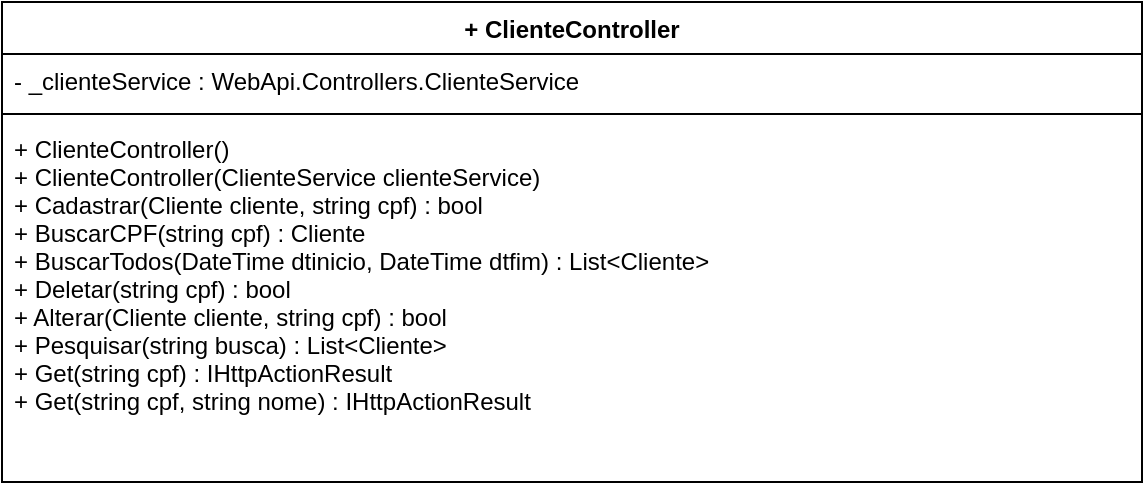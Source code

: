 <mxfile type="device" version="12.2.9" pages="1"><diagram id="vHpquzNPDVK_FXEOpTey" name="Page-1"><mxGraphModel grid="1" dx="1038" dy="599" gridSize="10" guides="1" tooltips="1" connect="1" arrows="1" fold="1" page="1" pageScale="1" pageWidth="827" pageHeight="1169" math="0" shadow="0"><root><mxCell id="0"/><mxCell id="1" parent="0"/><mxCell id="LAghey6KlHhv1gByfTzI-1" value="+ ClienteController" parent="1" style="swimlane;fontStyle=1;align=center;verticalAlign=top;childLayout=stackLayout;horizontal=1;startSize=26;horizontalStack=0;resizeParent=1;resizeParentMax=0;resizeLast=0;collapsible=1;marginBottom=0;" vertex="1"><mxGeometry as="geometry" y="120" x="180" height="240" width="570"/></mxCell><mxCell id="LAghey6KlHhv1gByfTzI-2" value="- _clienteService : WebApi.Controllers.ClienteService" parent="LAghey6KlHhv1gByfTzI-1" style="text;strokeColor=none;fillColor=none;align=left;verticalAlign=top;spacingLeft=4;spacingRight=4;overflow=hidden;rotatable=0;points=[[0,0.5],[1,0.5]];portConstraint=eastwest;" vertex="1"><mxGeometry as="geometry" y="26" height="26" width="570"/></mxCell><mxCell id="LAghey6KlHhv1gByfTzI-3" value="" parent="LAghey6KlHhv1gByfTzI-1" style="line;strokeWidth=1;fillColor=none;align=left;verticalAlign=middle;spacingTop=-1;spacingLeft=3;spacingRight=3;rotatable=0;labelPosition=right;points=[];portConstraint=eastwest;" vertex="1"><mxGeometry as="geometry" y="52" height="8" width="570"/></mxCell><mxCell id="LAghey6KlHhv1gByfTzI-4" value="+ ClienteController()&#10;+ ClienteController(ClienteService clienteService)&#10;+ Cadastrar(Cliente cliente, string cpf) : bool&#10;+ BuscarCPF(string cpf) : Cliente&#10;+ BuscarTodos(DateTime dtinicio, DateTime dtfim) : List&lt;Cliente&gt;&#10;+ Deletar(string cpf) : bool&#10;+ Alterar(Cliente cliente, string cpf) : bool&#10;+ Pesquisar(string busca) : List&lt;Cliente&gt;&#10;+ Get(string cpf) : IHttpActionResult&#10;+ Get(string cpf, string nome) : IHttpActionResult" parent="LAghey6KlHhv1gByfTzI-1" style="text;strokeColor=none;fillColor=none;align=left;verticalAlign=top;spacingLeft=4;spacingRight=4;overflow=hidden;rotatable=0;points=[[0,0.5],[1,0.5]];portConstraint=eastwest;" vertex="1"><mxGeometry as="geometry" y="60" height="180" width="570"/></mxCell></root></mxGraphModel></diagram></mxfile>